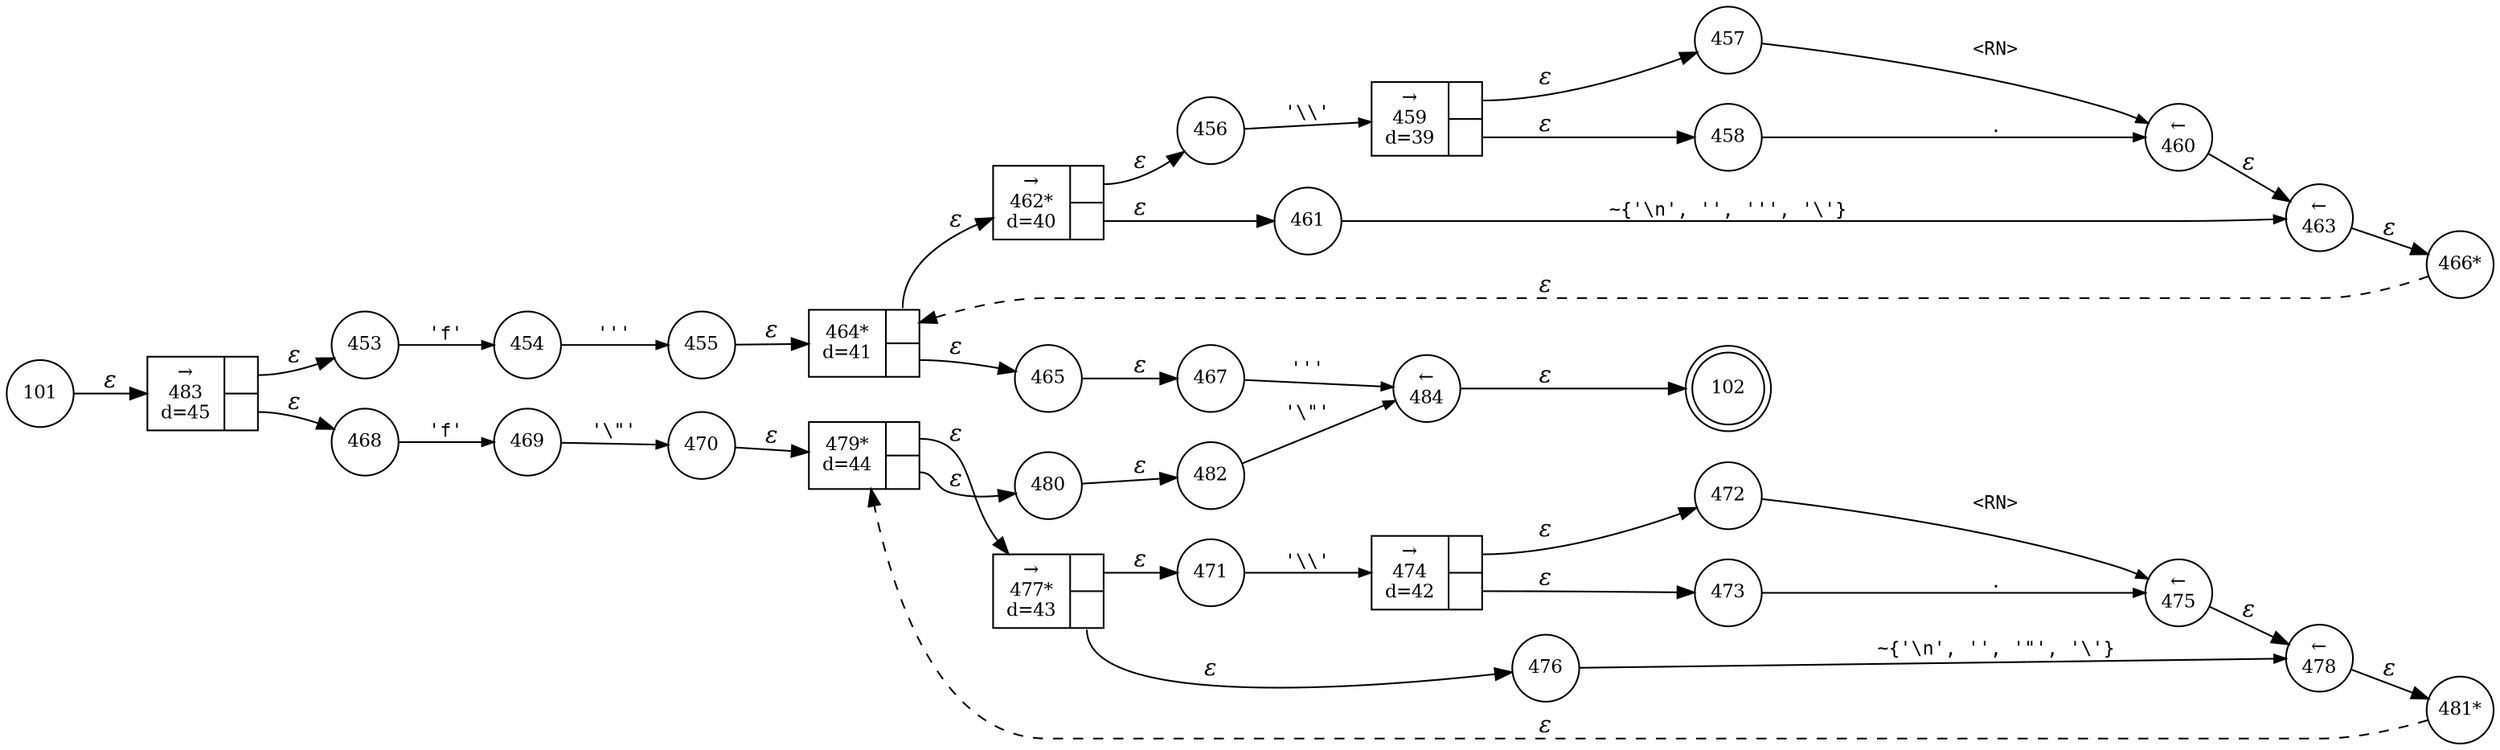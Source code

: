 digraph ATN {
rankdir=LR;
s102[fontsize=11, label="102", shape=doublecircle, fixedsize=true, width=.6];
s453[fontsize=11,label="453", shape=circle, fixedsize=true, width=.55, peripheries=1];
s454[fontsize=11,label="454", shape=circle, fixedsize=true, width=.55, peripheries=1];
s455[fontsize=11,label="455", shape=circle, fixedsize=true, width=.55, peripheries=1];
s456[fontsize=11,label="456", shape=circle, fixedsize=true, width=.55, peripheries=1];
s457[fontsize=11,label="457", shape=circle, fixedsize=true, width=.55, peripheries=1];
s458[fontsize=11,label="458", shape=circle, fixedsize=true, width=.55, peripheries=1];
s459[fontsize=11,label="{&rarr;\n459\nd=39|{<p0>|<p1>}}", shape=record, fixedsize=false, peripheries=1];
s460[fontsize=11,label="&larr;\n460", shape=circle, fixedsize=true, width=.55, peripheries=1];
s461[fontsize=11,label="461", shape=circle, fixedsize=true, width=.55, peripheries=1];
s462[fontsize=11,label="{&rarr;\n462*\nd=40|{<p0>|<p1>}}", shape=record, fixedsize=false, peripheries=1];
s463[fontsize=11,label="&larr;\n463", shape=circle, fixedsize=true, width=.55, peripheries=1];
s464[fontsize=11,label="{464*\nd=41|{<p0>|<p1>}}", shape=record, fixedsize=false, peripheries=1];
s465[fontsize=11,label="465", shape=circle, fixedsize=true, width=.55, peripheries=1];
s466[fontsize=11,label="466*", shape=circle, fixedsize=true, width=.55, peripheries=1];
s467[fontsize=11,label="467", shape=circle, fixedsize=true, width=.55, peripheries=1];
s468[fontsize=11,label="468", shape=circle, fixedsize=true, width=.55, peripheries=1];
s469[fontsize=11,label="469", shape=circle, fixedsize=true, width=.55, peripheries=1];
s470[fontsize=11,label="470", shape=circle, fixedsize=true, width=.55, peripheries=1];
s471[fontsize=11,label="471", shape=circle, fixedsize=true, width=.55, peripheries=1];
s472[fontsize=11,label="472", shape=circle, fixedsize=true, width=.55, peripheries=1];
s473[fontsize=11,label="473", shape=circle, fixedsize=true, width=.55, peripheries=1];
s474[fontsize=11,label="{&rarr;\n474\nd=42|{<p0>|<p1>}}", shape=record, fixedsize=false, peripheries=1];
s475[fontsize=11,label="&larr;\n475", shape=circle, fixedsize=true, width=.55, peripheries=1];
s476[fontsize=11,label="476", shape=circle, fixedsize=true, width=.55, peripheries=1];
s477[fontsize=11,label="{&rarr;\n477*\nd=43|{<p0>|<p1>}}", shape=record, fixedsize=false, peripheries=1];
s478[fontsize=11,label="&larr;\n478", shape=circle, fixedsize=true, width=.55, peripheries=1];
s479[fontsize=11,label="{479*\nd=44|{<p0>|<p1>}}", shape=record, fixedsize=false, peripheries=1];
s480[fontsize=11,label="480", shape=circle, fixedsize=true, width=.55, peripheries=1];
s481[fontsize=11,label="481*", shape=circle, fixedsize=true, width=.55, peripheries=1];
s482[fontsize=11,label="482", shape=circle, fixedsize=true, width=.55, peripheries=1];
s483[fontsize=11,label="{&rarr;\n483\nd=45|{<p0>|<p1>}}", shape=record, fixedsize=false, peripheries=1];
s484[fontsize=11,label="&larr;\n484", shape=circle, fixedsize=true, width=.55, peripheries=1];
s101[fontsize=11,label="101", shape=circle, fixedsize=true, width=.55, peripheries=1];
s101 -> s483 [fontname="Times-Italic", label="&epsilon;"];
s483:p0 -> s453 [fontname="Times-Italic", label="&epsilon;"];
s483:p1 -> s468 [fontname="Times-Italic", label="&epsilon;"];
s453 -> s454 [fontsize=11, fontname="Courier", arrowsize=.7, label = "'f'", arrowhead = normal];
s468 -> s469 [fontsize=11, fontname="Courier", arrowsize=.7, label = "'f'", arrowhead = normal];
s454 -> s455 [fontsize=11, fontname="Courier", arrowsize=.7, label = "'''", arrowhead = normal];
s469 -> s470 [fontsize=11, fontname="Courier", arrowsize=.7, label = "'\\\"'", arrowhead = normal];
s455 -> s464 [fontname="Times-Italic", label="&epsilon;"];
s470 -> s479 [fontname="Times-Italic", label="&epsilon;"];
s464:p0 -> s462 [fontname="Times-Italic", label="&epsilon;"];
s464:p1 -> s465 [fontname="Times-Italic", label="&epsilon;"];
s479:p0 -> s477 [fontname="Times-Italic", label="&epsilon;"];
s479:p1 -> s480 [fontname="Times-Italic", label="&epsilon;"];
s462:p0 -> s456 [fontname="Times-Italic", label="&epsilon;"];
s462:p1 -> s461 [fontname="Times-Italic", label="&epsilon;"];
s465 -> s467 [fontname="Times-Italic", label="&epsilon;"];
s477:p0 -> s471 [fontname="Times-Italic", label="&epsilon;"];
s477:p1 -> s476 [fontname="Times-Italic", label="&epsilon;"];
s480 -> s482 [fontname="Times-Italic", label="&epsilon;"];
s456 -> s459 [fontsize=11, fontname="Courier", arrowsize=.7, label = "'\\\\'", arrowhead = normal];
s461 -> s463 [fontsize=11, fontname="Courier", arrowsize=.7, label = "~{'\\n', '', ''', '\\'}", arrowhead = normal];
s467 -> s484 [fontsize=11, fontname="Courier", arrowsize=.7, label = "'''", arrowhead = normal];
s471 -> s474 [fontsize=11, fontname="Courier", arrowsize=.7, label = "'\\\\'", arrowhead = normal];
s476 -> s478 [fontsize=11, fontname="Courier", arrowsize=.7, label = "~{'\\n', '', '\"', '\\'}", arrowhead = normal];
s482 -> s484 [fontsize=11, fontname="Courier", arrowsize=.7, label = "'\\\"'", arrowhead = normal];
s459:p0 -> s457 [fontname="Times-Italic", label="&epsilon;"];
s459:p1 -> s458 [fontname="Times-Italic", label="&epsilon;"];
s463 -> s466 [fontname="Times-Italic", label="&epsilon;"];
s484 -> s102 [fontname="Times-Italic", label="&epsilon;"];
s474:p0 -> s472 [fontname="Times-Italic", label="&epsilon;"];
s474:p1 -> s473 [fontname="Times-Italic", label="&epsilon;"];
s478 -> s481 [fontname="Times-Italic", label="&epsilon;"];
s457 -> s460 [fontsize=11, fontname="Courier", arrowsize=.7, label = "<RN>", arrowhead = normal];
s458 -> s460 [fontsize=11, fontname="Courier", arrowsize=.7, label = ".", arrowhead = normal];
s466 -> s464 [fontname="Times-Italic", label="&epsilon;", style="dashed"];
s472 -> s475 [fontsize=11, fontname="Courier", arrowsize=.7, label = "<RN>", arrowhead = normal];
s473 -> s475 [fontsize=11, fontname="Courier", arrowsize=.7, label = ".", arrowhead = normal];
s481 -> s479 [fontname="Times-Italic", label="&epsilon;", style="dashed"];
s460 -> s463 [fontname="Times-Italic", label="&epsilon;"];
s475 -> s478 [fontname="Times-Italic", label="&epsilon;"];
}